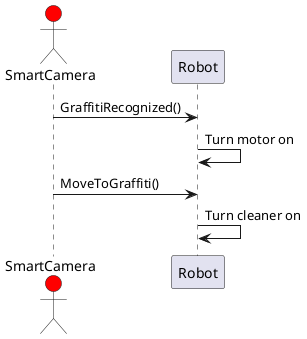 @startuml
actor SmartCamera #red

SmartCamera -> Robot: GraffitiRecognized()
Robot -> Robot: Turn motor on
SmartCamera -> Robot: MoveToGraffiti()
Robot -> Robot: Turn cleaner on

@enduml
